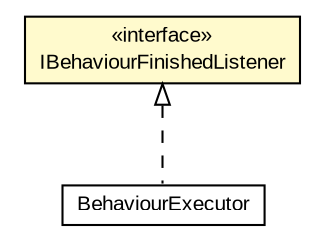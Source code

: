 #!/usr/local/bin/dot
#
# Class diagram 
# Generated by UMLGraph version 5.1 (http://www.umlgraph.org/)
#

digraph G {
	edge [fontname="arial",fontsize=10,labelfontname="arial",labelfontsize=10];
	node [fontname="arial",fontsize=10,shape=plaintext];
	nodesep=0.25;
	ranksep=0.5;
	// pl.staszczyk.mysimplebot1.behaviours.IBehaviourFinishedListener
	c72 [label=<<table title="pl.staszczyk.mysimplebot1.behaviours.IBehaviourFinishedListener" border="0" cellborder="1" cellspacing="0" cellpadding="2" port="p" bgcolor="lemonChiffon" href="./IBehaviourFinishedListener.html">
		<tr><td><table border="0" cellspacing="0" cellpadding="1">
<tr><td align="center" balign="center"> &#171;interface&#187; </td></tr>
<tr><td align="center" balign="center"> IBehaviourFinishedListener </td></tr>
		</table></td></tr>
		</table>>, fontname="arial", fontcolor="black", fontsize=10.0];
	// pl.staszczyk.mysimplebot1.behaviours.BehaviourExecutor
	c74 [label=<<table title="pl.staszczyk.mysimplebot1.behaviours.BehaviourExecutor" border="0" cellborder="1" cellspacing="0" cellpadding="2" port="p" href="./BehaviourExecutor.html">
		<tr><td><table border="0" cellspacing="0" cellpadding="1">
<tr><td align="center" balign="center"> BehaviourExecutor </td></tr>
		</table></td></tr>
		</table>>, fontname="arial", fontcolor="black", fontsize=10.0];
	//pl.staszczyk.mysimplebot1.behaviours.BehaviourExecutor implements pl.staszczyk.mysimplebot1.behaviours.IBehaviourFinishedListener
	c72:p -> c74:p [dir=back,arrowtail=empty,style=dashed];
}

